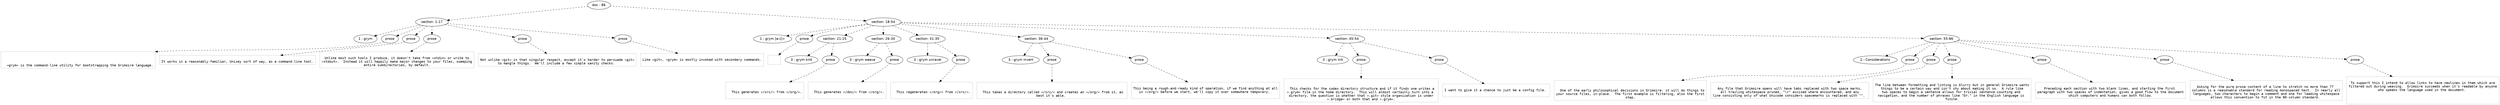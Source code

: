 digraph hierarchy {

node [fontname=Helvetica]
edge [style=dashed]

doc_0 [label="doc - 86"]


doc_0 -> { section_1 section_2}
{rank=same; section_1 section_2}

section_1 [label="section: 1-17"]

section_2 [label="section: 18-54"]


section_1 -> { header_3 prose_4 prose_5 prose_6 prose_7 prose_8}
{rank=same; header_3 prose_4 prose_5 prose_6 prose_7 prose_8}

header_3 [label="1 : grym"]

prose_4 [label="prose"]

prose_5 [label="prose"]

prose_6 [label="prose"]

prose_7 [label="prose"]

prose_8 [label="prose"]


prose_4 -> leaf_9
leaf_9  [color=Gray,shape=rectangle,fontname=Inconsolata,label="


  =grym= is the command-line utility for bootstrapping the Grimoire language.
"]
prose_5 -> leaf_10
leaf_10  [color=Gray,shape=rectangle,fontname=Inconsolata,label="
It works in a reasonably-familiar, Unixey sort of way, as a command-line tool.
"]
prose_6 -> leaf_11
leaf_11  [color=Gray,shape=rectangle,fontname=Inconsolata,label="
Unlike most such tools I produce, it doesn't take from =stdin= or write to
=stdout=.  Instead it will happily make major changes to your files, sweeping
entire subdirectories, by default.
"]
prose_7 -> leaf_12
leaf_12  [color=Gray,shape=rectangle,fontname=Inconsolata,label="
Not unlike =git= in that singular respect, except it's harder to persuade =git=
to mangle things.  We'll include a few simple sanity checks. 
"]
prose_8 -> leaf_13
leaf_13  [color=Gray,shape=rectangle,fontname=Inconsolata,label="
Like =git=, =grym= is mostly invoked with secondary commands.

"]
section_2 -> { header_14 prose_15 section_16 section_17 section_18 section_19 section_20 section_21}
{rank=same; header_14 prose_15 section_16 section_17 section_18 section_19 section_20 section_21}

header_14 [label="1 : grym [a-z]+"]

prose_15 [label="prose"]

section_16 [label="section: 21-25"]

section_17 [label="section: 26-30"]

section_18 [label="section: 31-35"]

section_19 [label="section: 36-44"]

section_20 [label="section: 45-54"]

section_21 [label="section: 55-86"]


prose_15 -> leaf_22
leaf_22  [color=Gray,shape=rectangle,fontname=Inconsolata,label="

"]
section_16 -> { header_23 prose_24}
{rank=same; header_23 prose_24}

header_23 [label="3 : grym knit"]

prose_24 [label="prose"]


prose_24 -> leaf_25
leaf_25  [color=Gray,shape=rectangle,fontname=Inconsolata,label="

  This generates =/src/= from =/org/=.

"]
section_17 -> { header_26 prose_27}
{rank=same; header_26 prose_27}

header_26 [label="3 : grym weave"]

prose_27 [label="prose"]


prose_27 -> leaf_28
leaf_28  [color=Gray,shape=rectangle,fontname=Inconsolata,label="

  This generates =/doc/= from =/org/=.

"]
section_18 -> { header_29 prose_30}
{rank=same; header_29 prose_30}

header_29 [label="3 : grym unravel"]

prose_30 [label="prose"]


prose_30 -> leaf_31
leaf_31  [color=Gray,shape=rectangle,fontname=Inconsolata,label="

  This regenerates =/org/= from =/src/=.

"]
section_19 -> { header_32 prose_33 prose_34}
{rank=same; header_32 prose_33 prose_34}

header_32 [label="3 : grym invert"]

prose_33 [label="prose"]

prose_34 [label="prose"]


prose_33 -> leaf_35
leaf_35  [color=Gray,shape=rectangle,fontname=Inconsolata,label="

  This takes a directory called =/src/= and creates an =/org/= from it, as 
best it's able. 
"]
prose_34 -> leaf_36
leaf_36  [color=Gray,shape=rectangle,fontname=Inconsolata,label="
This being a rough-and-ready kind of operation, if we find anything at all
in =/org/= before we start, we'll copy it over somewhere temporary. 

"]
section_20 -> { header_37 prose_38 prose_39}
{rank=same; header_37 prose_38 prose_39}

header_37 [label="3 : grym init"]

prose_38 [label="prose"]

prose_39 [label="prose"]


prose_38 -> leaf_40
leaf_40  [color=Gray,shape=rectangle,fontname=Inconsolata,label="

  This checks for the codex directory structure and if it finds one writes a 
=.grym= file in the home directory.  This will almost certainly turn into a 
directory, the question is whether that =.git= style organization is under
=.bridge= or both that and =.grym=.
"]
prose_39 -> leaf_41
leaf_41  [color=Gray,shape=rectangle,fontname=Inconsolata,label="
I want to give it a chance to just be a config file. 

"]
section_21 -> { header_42 prose_43 prose_44 prose_45 prose_46 prose_47 prose_48}
{rank=same; header_42 prose_43 prose_44 prose_45 prose_46 prose_47 prose_48}

header_42 [label="2 : Considerations"]

prose_43 [label="prose"]

prose_44 [label="prose"]

prose_45 [label="prose"]

prose_46 [label="prose"]

prose_47 [label="prose"]

prose_48 [label="prose"]


prose_43 -> leaf_49
leaf_49  [color=Gray,shape=rectangle,fontname=Inconsolata,label="

  One of the early philosophical decisions in Grimoire: it will do things to
your source files, in-place.  The first example is filtering, also the first
step.
"]
prose_44 -> leaf_50
leaf_50  [color=Gray,shape=rectangle,fontname=Inconsolata,label="
Any file that Grimoire opens will have tabs replaced with two space marks,
all trailing whitespace pruned, \"\\r\" excised where encountered, and any
line consisting only of what Unicode considers spacemarks is replaced with \"\". 
"]
prose_45 -> leaf_51
leaf_51  [color=Gray,shape=rectangle,fontname=Inconsolata,label="
The line between formatting and linting is blurry but in general Grimoire wants
things to be a certain way and isn't shy about making it so.  A rule like
two spaces to begin a sentence allows for trivial sentence-counting and 
navigation, and the number of phrases like \"Dr.\" in the English language is 
finite.
"]
prose_46 -> leaf_52
leaf_52  [color=Gray,shape=rectangle,fontname=Inconsolata,label="
Preceding each section with two blank lines, and starting the first 
paragraph with two spaces of indentation, gives a good flow to the document
which computers and humans can both follow.
"]
prose_47 -> leaf_53
leaf_53  [color=Gray,shape=rectangle,fontname=Inconsolata,label="
Asking for the pure-prose content of a line to stretch no more than 77 
columns is a reasonable standard for reading monospaced text.  In nearly all
languages, two characters to begin a comment and one for leading whitespace
allows this convention to fit in the 80-column standard. 
"]
prose_48 -> leaf_54
leaf_54  [color=Gray,shape=rectangle,fontname=Inconsolata,label="
To support this I intend to allow links to have newlines in them which are
filtered out during weaving.  Grimoire succeeds when it's readable by anyone
who speaks the language used in the document. 



"]

}
